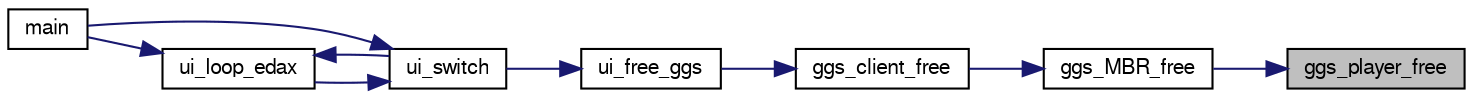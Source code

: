 digraph "ggs_player_free"
{
 // LATEX_PDF_SIZE
  bgcolor="transparent";
  edge [fontname="FreeSans",fontsize="10",labelfontname="FreeSans",labelfontsize="10"];
  node [fontname="FreeSans",fontsize="10",shape=record];
  rankdir="RL";
  Node1 [label="ggs_player_free",height=0.2,width=0.4,color="black", fillcolor="grey75", style="filled", fontcolor="black",tooltip="ggs_player_free"];
  Node1 -> Node2 [dir="back",color="midnightblue",fontsize="10",style="solid",fontname="FreeSans"];
  Node2 [label="ggs_MBR_free",height=0.2,width=0.4,color="black",URL="$ggs_8c.html#aed1c9b0bec668adffa7860290d699c80",tooltip="ggs_MBR_free"];
  Node2 -> Node3 [dir="back",color="midnightblue",fontsize="10",style="solid",fontname="FreeSans"];
  Node3 [label="ggs_client_free",height=0.2,width=0.4,color="black",URL="$ggs_8c.html#a03a03a9842cbde232575175831a93846",tooltip="ggs_client_free"];
  Node3 -> Node4 [dir="back",color="midnightblue",fontsize="10",style="solid",fontname="FreeSans"];
  Node4 [label="ui_free_ggs",height=0.2,width=0.4,color="black",URL="$ggs_8c.html#a11a93d97dfbb2f94da3ca253f9f6ad37",tooltip="ui_free_ggs"];
  Node4 -> Node5 [dir="back",color="midnightblue",fontsize="10",style="solid",fontname="FreeSans"];
  Node5 [label="ui_switch",height=0.2,width=0.4,color="black",URL="$ui_8c.html#a4234d6b0fd690186ef0ec2fc2eba2d4d",tooltip="Switch between different User Interface."];
  Node5 -> Node6 [dir="back",color="midnightblue",fontsize="10",style="solid",fontname="FreeSans"];
  Node6 [label="main",height=0.2,width=0.4,color="black",URL="$main_8c.html#a3c04138a5bfe5d72780bb7e82a18e627",tooltip="edax main function."];
  Node5 -> Node7 [dir="back",color="midnightblue",fontsize="10",style="solid",fontname="FreeSans"];
  Node7 [label="ui_loop_edax",height=0.2,width=0.4,color="black",URL="$edax_8c.html#a2354b96c7688bae32bedb6203d672f50",tooltip="Loop event."];
  Node7 -> Node6 [dir="back",color="midnightblue",fontsize="10",style="solid",fontname="FreeSans"];
  Node7 -> Node5 [dir="back",color="midnightblue",fontsize="10",style="solid",fontname="FreeSans"];
}
